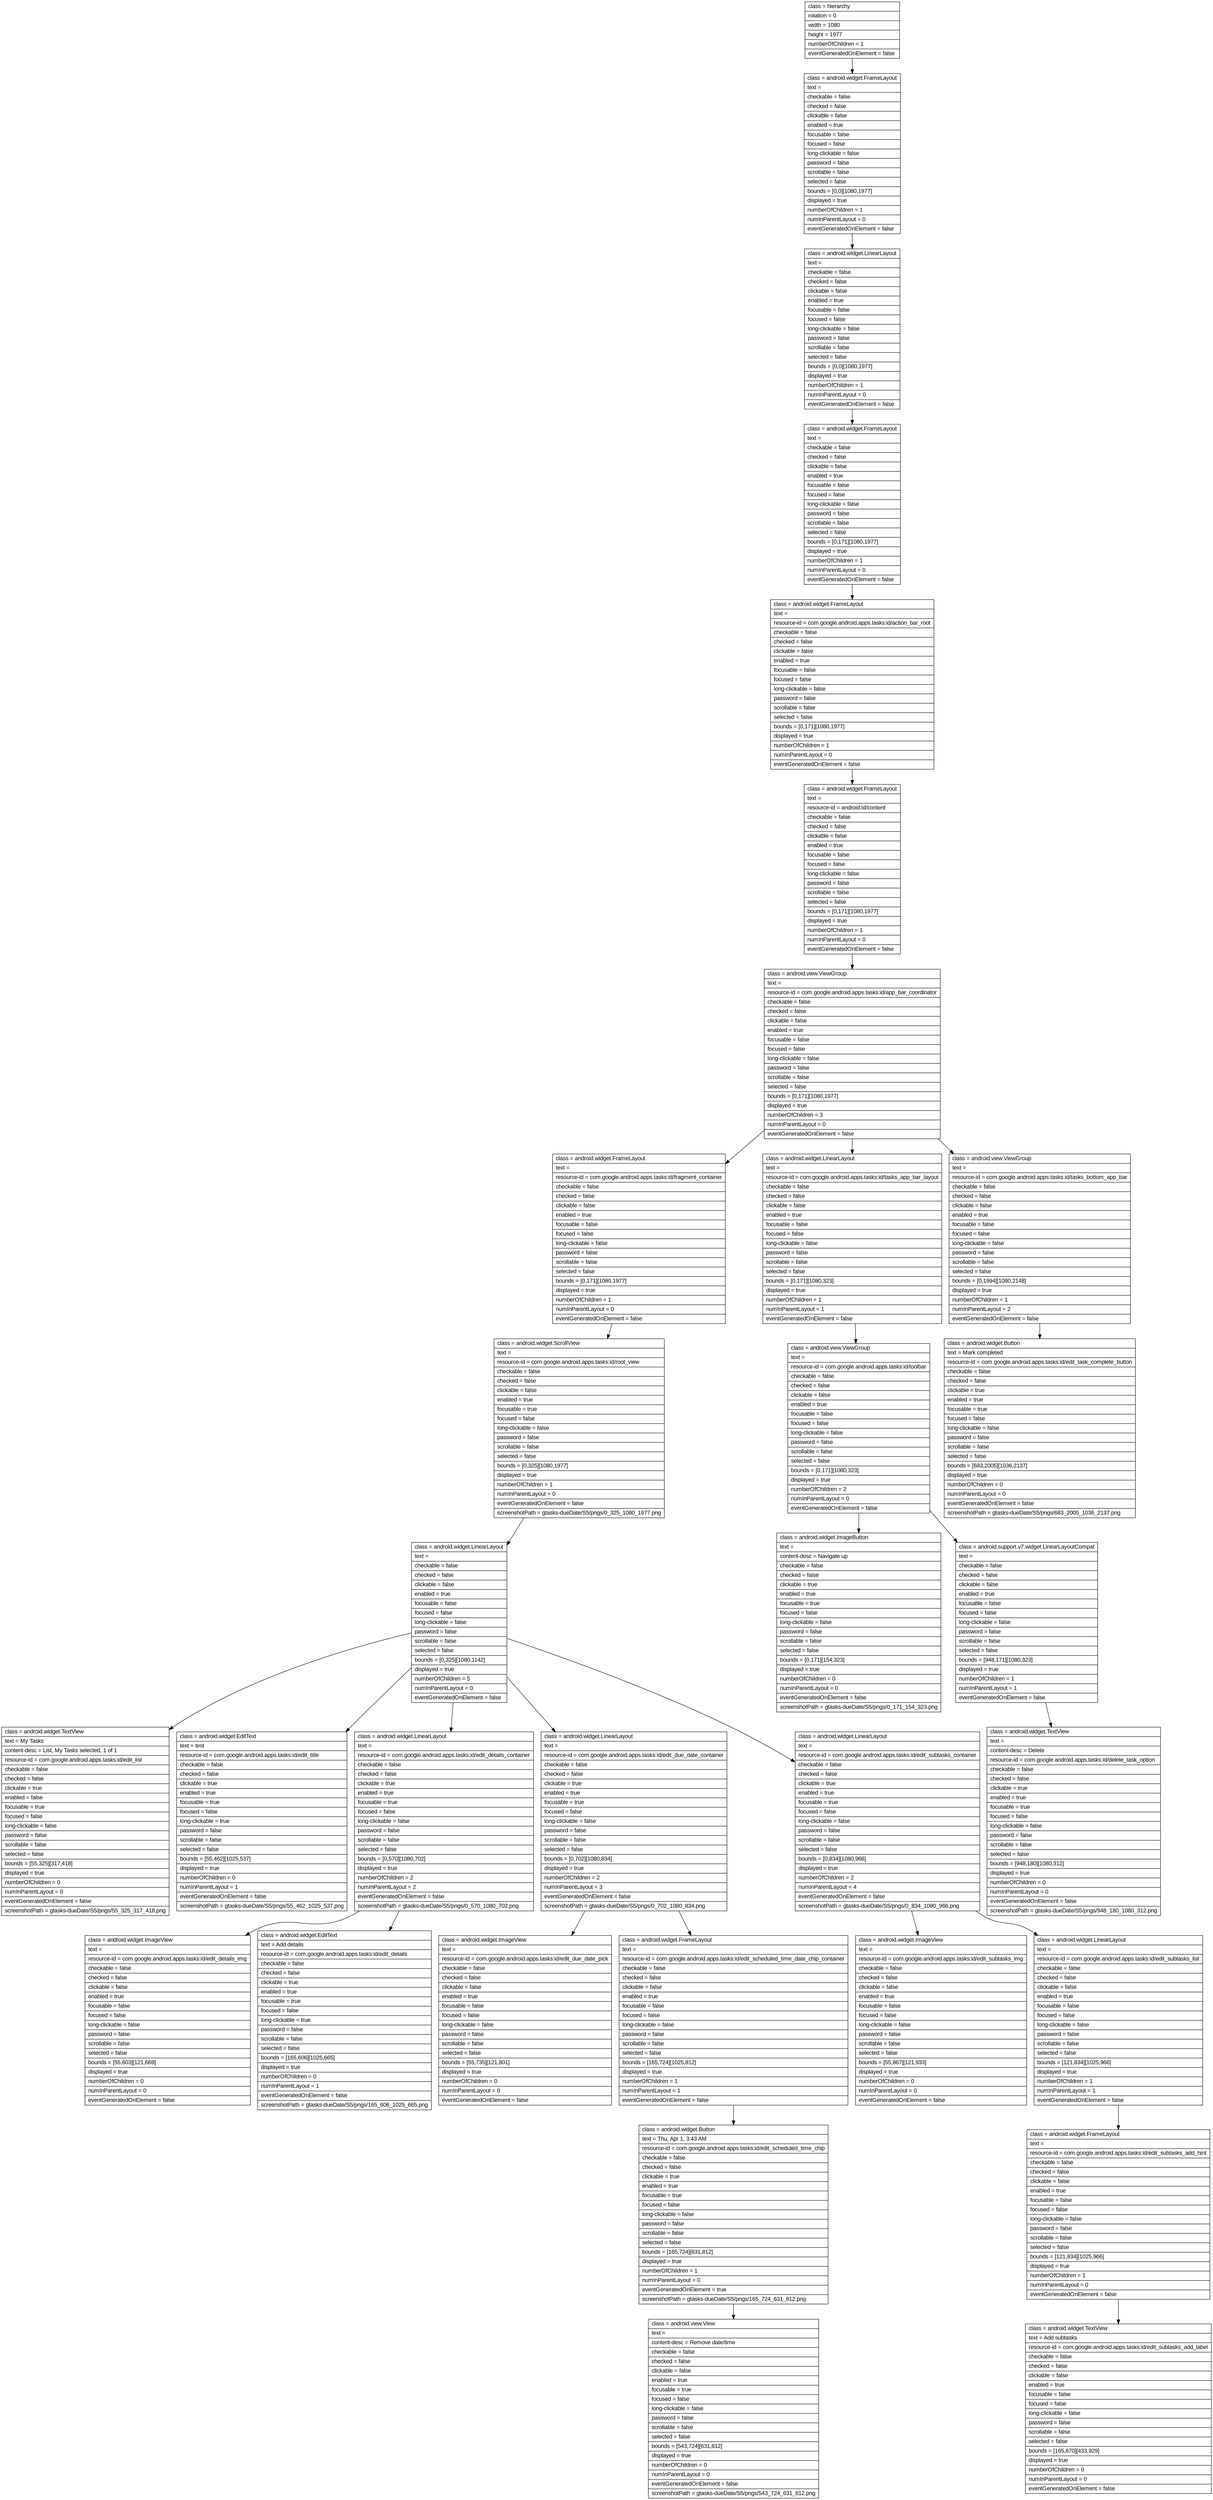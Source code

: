 digraph Layout {

	node [shape=record fontname=Arial];

	0	[label="{class = hierarchy\l|rotation = 0\l|width = 1080\l|height = 1977\l|numberOfChildren = 1\l|eventGeneratedOnElement = false \l}"]
	1	[label="{class = android.widget.FrameLayout\l|text = \l|checkable = false\l|checked = false\l|clickable = false\l|enabled = true\l|focusable = false\l|focused = false\l|long-clickable = false\l|password = false\l|scrollable = false\l|selected = false\l|bounds = [0,0][1080,1977]\l|displayed = true\l|numberOfChildren = 1\l|numInParentLayout = 0\l|eventGeneratedOnElement = false \l}"]
	2	[label="{class = android.widget.LinearLayout\l|text = \l|checkable = false\l|checked = false\l|clickable = false\l|enabled = true\l|focusable = false\l|focused = false\l|long-clickable = false\l|password = false\l|scrollable = false\l|selected = false\l|bounds = [0,0][1080,1977]\l|displayed = true\l|numberOfChildren = 1\l|numInParentLayout = 0\l|eventGeneratedOnElement = false \l}"]
	3	[label="{class = android.widget.FrameLayout\l|text = \l|checkable = false\l|checked = false\l|clickable = false\l|enabled = true\l|focusable = false\l|focused = false\l|long-clickable = false\l|password = false\l|scrollable = false\l|selected = false\l|bounds = [0,171][1080,1977]\l|displayed = true\l|numberOfChildren = 1\l|numInParentLayout = 0\l|eventGeneratedOnElement = false \l}"]
	4	[label="{class = android.widget.FrameLayout\l|text = \l|resource-id = com.google.android.apps.tasks:id/action_bar_root\l|checkable = false\l|checked = false\l|clickable = false\l|enabled = true\l|focusable = false\l|focused = false\l|long-clickable = false\l|password = false\l|scrollable = false\l|selected = false\l|bounds = [0,171][1080,1977]\l|displayed = true\l|numberOfChildren = 1\l|numInParentLayout = 0\l|eventGeneratedOnElement = false \l}"]
	5	[label="{class = android.widget.FrameLayout\l|text = \l|resource-id = android:id/content\l|checkable = false\l|checked = false\l|clickable = false\l|enabled = true\l|focusable = false\l|focused = false\l|long-clickable = false\l|password = false\l|scrollable = false\l|selected = false\l|bounds = [0,171][1080,1977]\l|displayed = true\l|numberOfChildren = 1\l|numInParentLayout = 0\l|eventGeneratedOnElement = false \l}"]
	6	[label="{class = android.view.ViewGroup\l|text = \l|resource-id = com.google.android.apps.tasks:id/app_bar_coordinator\l|checkable = false\l|checked = false\l|clickable = false\l|enabled = true\l|focusable = false\l|focused = false\l|long-clickable = false\l|password = false\l|scrollable = false\l|selected = false\l|bounds = [0,171][1080,1977]\l|displayed = true\l|numberOfChildren = 3\l|numInParentLayout = 0\l|eventGeneratedOnElement = false \l}"]
	7	[label="{class = android.widget.FrameLayout\l|text = \l|resource-id = com.google.android.apps.tasks:id/fragment_container\l|checkable = false\l|checked = false\l|clickable = false\l|enabled = true\l|focusable = false\l|focused = false\l|long-clickable = false\l|password = false\l|scrollable = false\l|selected = false\l|bounds = [0,171][1080,1977]\l|displayed = true\l|numberOfChildren = 1\l|numInParentLayout = 0\l|eventGeneratedOnElement = false \l}"]
	8	[label="{class = android.widget.LinearLayout\l|text = \l|resource-id = com.google.android.apps.tasks:id/tasks_app_bar_layout\l|checkable = false\l|checked = false\l|clickable = false\l|enabled = true\l|focusable = false\l|focused = false\l|long-clickable = false\l|password = false\l|scrollable = false\l|selected = false\l|bounds = [0,171][1080,323]\l|displayed = true\l|numberOfChildren = 1\l|numInParentLayout = 1\l|eventGeneratedOnElement = false \l}"]
	9	[label="{class = android.view.ViewGroup\l|text = \l|resource-id = com.google.android.apps.tasks:id/tasks_bottom_app_bar\l|checkable = false\l|checked = false\l|clickable = false\l|enabled = true\l|focusable = false\l|focused = false\l|long-clickable = false\l|password = false\l|scrollable = false\l|selected = false\l|bounds = [0,1994][1080,2148]\l|displayed = true\l|numberOfChildren = 1\l|numInParentLayout = 2\l|eventGeneratedOnElement = false \l}"]
	10	[label="{class = android.widget.ScrollView\l|text = \l|resource-id = com.google.android.apps.tasks:id/root_view\l|checkable = false\l|checked = false\l|clickable = false\l|enabled = true\l|focusable = true\l|focused = false\l|long-clickable = false\l|password = false\l|scrollable = false\l|selected = false\l|bounds = [0,325][1080,1977]\l|displayed = true\l|numberOfChildren = 1\l|numInParentLayout = 0\l|eventGeneratedOnElement = false \l|screenshotPath = gtasks-dueDate/S5/pngs/0_325_1080_1977.png\l}"]
	11	[label="{class = android.view.ViewGroup\l|text = \l|resource-id = com.google.android.apps.tasks:id/toolbar\l|checkable = false\l|checked = false\l|clickable = false\l|enabled = true\l|focusable = false\l|focused = false\l|long-clickable = false\l|password = false\l|scrollable = false\l|selected = false\l|bounds = [0,171][1080,323]\l|displayed = true\l|numberOfChildren = 2\l|numInParentLayout = 0\l|eventGeneratedOnElement = false \l}"]
	12	[label="{class = android.widget.Button\l|text = Mark completed\l|resource-id = com.google.android.apps.tasks:id/edit_task_complete_button\l|checkable = false\l|checked = false\l|clickable = true\l|enabled = true\l|focusable = true\l|focused = false\l|long-clickable = false\l|password = false\l|scrollable = false\l|selected = false\l|bounds = [683,2005][1036,2137]\l|displayed = true\l|numberOfChildren = 0\l|numInParentLayout = 0\l|eventGeneratedOnElement = false \l|screenshotPath = gtasks-dueDate/S5/pngs/683_2005_1036_2137.png\l}"]
	13	[label="{class = android.widget.LinearLayout\l|text = \l|checkable = false\l|checked = false\l|clickable = false\l|enabled = true\l|focusable = false\l|focused = false\l|long-clickable = false\l|password = false\l|scrollable = false\l|selected = false\l|bounds = [0,325][1080,1142]\l|displayed = true\l|numberOfChildren = 5\l|numInParentLayout = 0\l|eventGeneratedOnElement = false \l}"]
	14	[label="{class = android.widget.ImageButton\l|text = \l|content-desc = Navigate up\l|checkable = false\l|checked = false\l|clickable = true\l|enabled = true\l|focusable = true\l|focused = false\l|long-clickable = false\l|password = false\l|scrollable = false\l|selected = false\l|bounds = [0,171][154,323]\l|displayed = true\l|numberOfChildren = 0\l|numInParentLayout = 0\l|eventGeneratedOnElement = false \l|screenshotPath = gtasks-dueDate/S5/pngs/0_171_154_323.png\l}"]
	15	[label="{class = android.support.v7.widget.LinearLayoutCompat\l|text = \l|checkable = false\l|checked = false\l|clickable = false\l|enabled = true\l|focusable = false\l|focused = false\l|long-clickable = false\l|password = false\l|scrollable = false\l|selected = false\l|bounds = [948,171][1080,323]\l|displayed = true\l|numberOfChildren = 1\l|numInParentLayout = 1\l|eventGeneratedOnElement = false \l}"]
	16	[label="{class = android.widget.TextView\l|text = My Tasks\l|content-desc = List, My Tasks selected, 1 of 1\l|resource-id = com.google.android.apps.tasks:id/edit_list\l|checkable = false\l|checked = false\l|clickable = true\l|enabled = false\l|focusable = true\l|focused = false\l|long-clickable = false\l|password = false\l|scrollable = false\l|selected = false\l|bounds = [55,325][317,418]\l|displayed = true\l|numberOfChildren = 0\l|numInParentLayout = 0\l|eventGeneratedOnElement = false \l|screenshotPath = gtasks-dueDate/S5/pngs/55_325_317_418.png\l}"]
	17	[label="{class = android.widget.EditText\l|text = test\l|resource-id = com.google.android.apps.tasks:id/edit_title\l|checkable = false\l|checked = false\l|clickable = true\l|enabled = true\l|focusable = true\l|focused = false\l|long-clickable = true\l|password = false\l|scrollable = false\l|selected = false\l|bounds = [55,462][1025,537]\l|displayed = true\l|numberOfChildren = 0\l|numInParentLayout = 1\l|eventGeneratedOnElement = false \l|screenshotPath = gtasks-dueDate/S5/pngs/55_462_1025_537.png\l}"]
	18	[label="{class = android.widget.LinearLayout\l|text = \l|resource-id = com.google.android.apps.tasks:id/edit_details_container\l|checkable = false\l|checked = false\l|clickable = true\l|enabled = true\l|focusable = true\l|focused = false\l|long-clickable = false\l|password = false\l|scrollable = false\l|selected = false\l|bounds = [0,570][1080,702]\l|displayed = true\l|numberOfChildren = 2\l|numInParentLayout = 2\l|eventGeneratedOnElement = false \l|screenshotPath = gtasks-dueDate/S5/pngs/0_570_1080_702.png\l}"]
	19	[label="{class = android.widget.LinearLayout\l|text = \l|resource-id = com.google.android.apps.tasks:id/edit_due_date_container\l|checkable = false\l|checked = false\l|clickable = true\l|enabled = true\l|focusable = true\l|focused = false\l|long-clickable = false\l|password = false\l|scrollable = false\l|selected = false\l|bounds = [0,702][1080,834]\l|displayed = true\l|numberOfChildren = 2\l|numInParentLayout = 3\l|eventGeneratedOnElement = false \l|screenshotPath = gtasks-dueDate/S5/pngs/0_702_1080_834.png\l}"]
	20	[label="{class = android.widget.LinearLayout\l|text = \l|resource-id = com.google.android.apps.tasks:id/edit_subtasks_container\l|checkable = false\l|checked = false\l|clickable = true\l|enabled = true\l|focusable = true\l|focused = false\l|long-clickable = false\l|password = false\l|scrollable = false\l|selected = false\l|bounds = [0,834][1080,966]\l|displayed = true\l|numberOfChildren = 2\l|numInParentLayout = 4\l|eventGeneratedOnElement = false \l|screenshotPath = gtasks-dueDate/S5/pngs/0_834_1080_966.png\l}"]
	21	[label="{class = android.widget.TextView\l|text = \l|content-desc = Delete\l|resource-id = com.google.android.apps.tasks:id/delete_task_option\l|checkable = false\l|checked = false\l|clickable = true\l|enabled = true\l|focusable = true\l|focused = false\l|long-clickable = false\l|password = false\l|scrollable = false\l|selected = false\l|bounds = [948,180][1080,312]\l|displayed = true\l|numberOfChildren = 0\l|numInParentLayout = 0\l|eventGeneratedOnElement = false \l|screenshotPath = gtasks-dueDate/S5/pngs/948_180_1080_312.png\l}"]
	22	[label="{class = android.widget.ImageView\l|text = \l|resource-id = com.google.android.apps.tasks:id/edit_details_img\l|checkable = false\l|checked = false\l|clickable = false\l|enabled = true\l|focusable = false\l|focused = false\l|long-clickable = false\l|password = false\l|scrollable = false\l|selected = false\l|bounds = [55,603][121,669]\l|displayed = true\l|numberOfChildren = 0\l|numInParentLayout = 0\l|eventGeneratedOnElement = false \l}"]
	23	[label="{class = android.widget.EditText\l|text = Add details\l|resource-id = com.google.android.apps.tasks:id/edit_details\l|checkable = false\l|checked = false\l|clickable = true\l|enabled = true\l|focusable = true\l|focused = false\l|long-clickable = true\l|password = false\l|scrollable = false\l|selected = false\l|bounds = [165,606][1025,665]\l|displayed = true\l|numberOfChildren = 0\l|numInParentLayout = 1\l|eventGeneratedOnElement = false \l|screenshotPath = gtasks-dueDate/S5/pngs/165_606_1025_665.png\l}"]
	24	[label="{class = android.widget.ImageView\l|text = \l|resource-id = com.google.android.apps.tasks:id/edit_due_date_pick\l|checkable = false\l|checked = false\l|clickable = false\l|enabled = true\l|focusable = false\l|focused = false\l|long-clickable = false\l|password = false\l|scrollable = false\l|selected = false\l|bounds = [55,735][121,801]\l|displayed = true\l|numberOfChildren = 0\l|numInParentLayout = 0\l|eventGeneratedOnElement = false \l}"]
	25	[label="{class = android.widget.FrameLayout\l|text = \l|resource-id = com.google.android.apps.tasks:id/edit_scheduled_time_date_chip_container\l|checkable = false\l|checked = false\l|clickable = false\l|enabled = true\l|focusable = false\l|focused = false\l|long-clickable = false\l|password = false\l|scrollable = false\l|selected = false\l|bounds = [165,724][1025,812]\l|displayed = true\l|numberOfChildren = 1\l|numInParentLayout = 1\l|eventGeneratedOnElement = false \l}"]
	26	[label="{class = android.widget.ImageView\l|text = \l|resource-id = com.google.android.apps.tasks:id/edit_subtasks_img\l|checkable = false\l|checked = false\l|clickable = false\l|enabled = true\l|focusable = false\l|focused = false\l|long-clickable = false\l|password = false\l|scrollable = false\l|selected = false\l|bounds = [55,867][121,933]\l|displayed = true\l|numberOfChildren = 0\l|numInParentLayout = 0\l|eventGeneratedOnElement = false \l}"]
	27	[label="{class = android.widget.LinearLayout\l|text = \l|resource-id = com.google.android.apps.tasks:id/edit_subtasks_list\l|checkable = false\l|checked = false\l|clickable = false\l|enabled = true\l|focusable = false\l|focused = false\l|long-clickable = false\l|password = false\l|scrollable = false\l|selected = false\l|bounds = [121,834][1025,966]\l|displayed = true\l|numberOfChildren = 1\l|numInParentLayout = 1\l|eventGeneratedOnElement = false \l}"]
	28	[label="{class = android.widget.Button\l|text = Thu, Apr 1, 3:43 AM\l|resource-id = com.google.android.apps.tasks:id/edit_scheduled_time_chip\l|checkable = false\l|checked = false\l|clickable = true\l|enabled = true\l|focusable = true\l|focused = false\l|long-clickable = false\l|password = false\l|scrollable = false\l|selected = false\l|bounds = [165,724][631,812]\l|displayed = true\l|numberOfChildren = 1\l|numInParentLayout = 0\l|eventGeneratedOnElement = true \l|screenshotPath = gtasks-dueDate/S5/pngs/165_724_631_812.png\l}"]
	29	[label="{class = android.widget.FrameLayout\l|text = \l|resource-id = com.google.android.apps.tasks:id/edit_subtasks_add_hint\l|checkable = false\l|checked = false\l|clickable = false\l|enabled = true\l|focusable = false\l|focused = false\l|long-clickable = false\l|password = false\l|scrollable = false\l|selected = false\l|bounds = [121,834][1025,966]\l|displayed = true\l|numberOfChildren = 1\l|numInParentLayout = 0\l|eventGeneratedOnElement = false \l}"]
	30	[label="{class = android.view.View\l|text = \l|content-desc = Remove date/time\l|checkable = false\l|checked = false\l|clickable = false\l|enabled = true\l|focusable = true\l|focused = false\l|long-clickable = false\l|password = false\l|scrollable = false\l|selected = false\l|bounds = [543,724][631,812]\l|displayed = true\l|numberOfChildren = 0\l|numInParentLayout = 0\l|eventGeneratedOnElement = false \l|screenshotPath = gtasks-dueDate/S5/pngs/543_724_631_812.png\l}"]
	31	[label="{class = android.widget.TextView\l|text = Add subtasks\l|resource-id = com.google.android.apps.tasks:id/edit_subtasks_add_label\l|checkable = false\l|checked = false\l|clickable = false\l|enabled = true\l|focusable = false\l|focused = false\l|long-clickable = false\l|password = false\l|scrollable = false\l|selected = false\l|bounds = [165,870][433,929]\l|displayed = true\l|numberOfChildren = 0\l|numInParentLayout = 0\l|eventGeneratedOnElement = false \l}"]


	0 -> 1
	1 -> 2
	2 -> 3
	3 -> 4
	4 -> 5
	5 -> 6
	6 -> 7
	6 -> 8
	6 -> 9
	7 -> 10
	8 -> 11
	9 -> 12
	10 -> 13
	11 -> 14
	11 -> 15
	13 -> 16
	13 -> 17
	13 -> 18
	13 -> 19
	13 -> 20
	15 -> 21
	18 -> 22
	18 -> 23
	19 -> 24
	19 -> 25
	20 -> 26
	20 -> 27
	25 -> 28
	27 -> 29
	28 -> 30
	29 -> 31


}